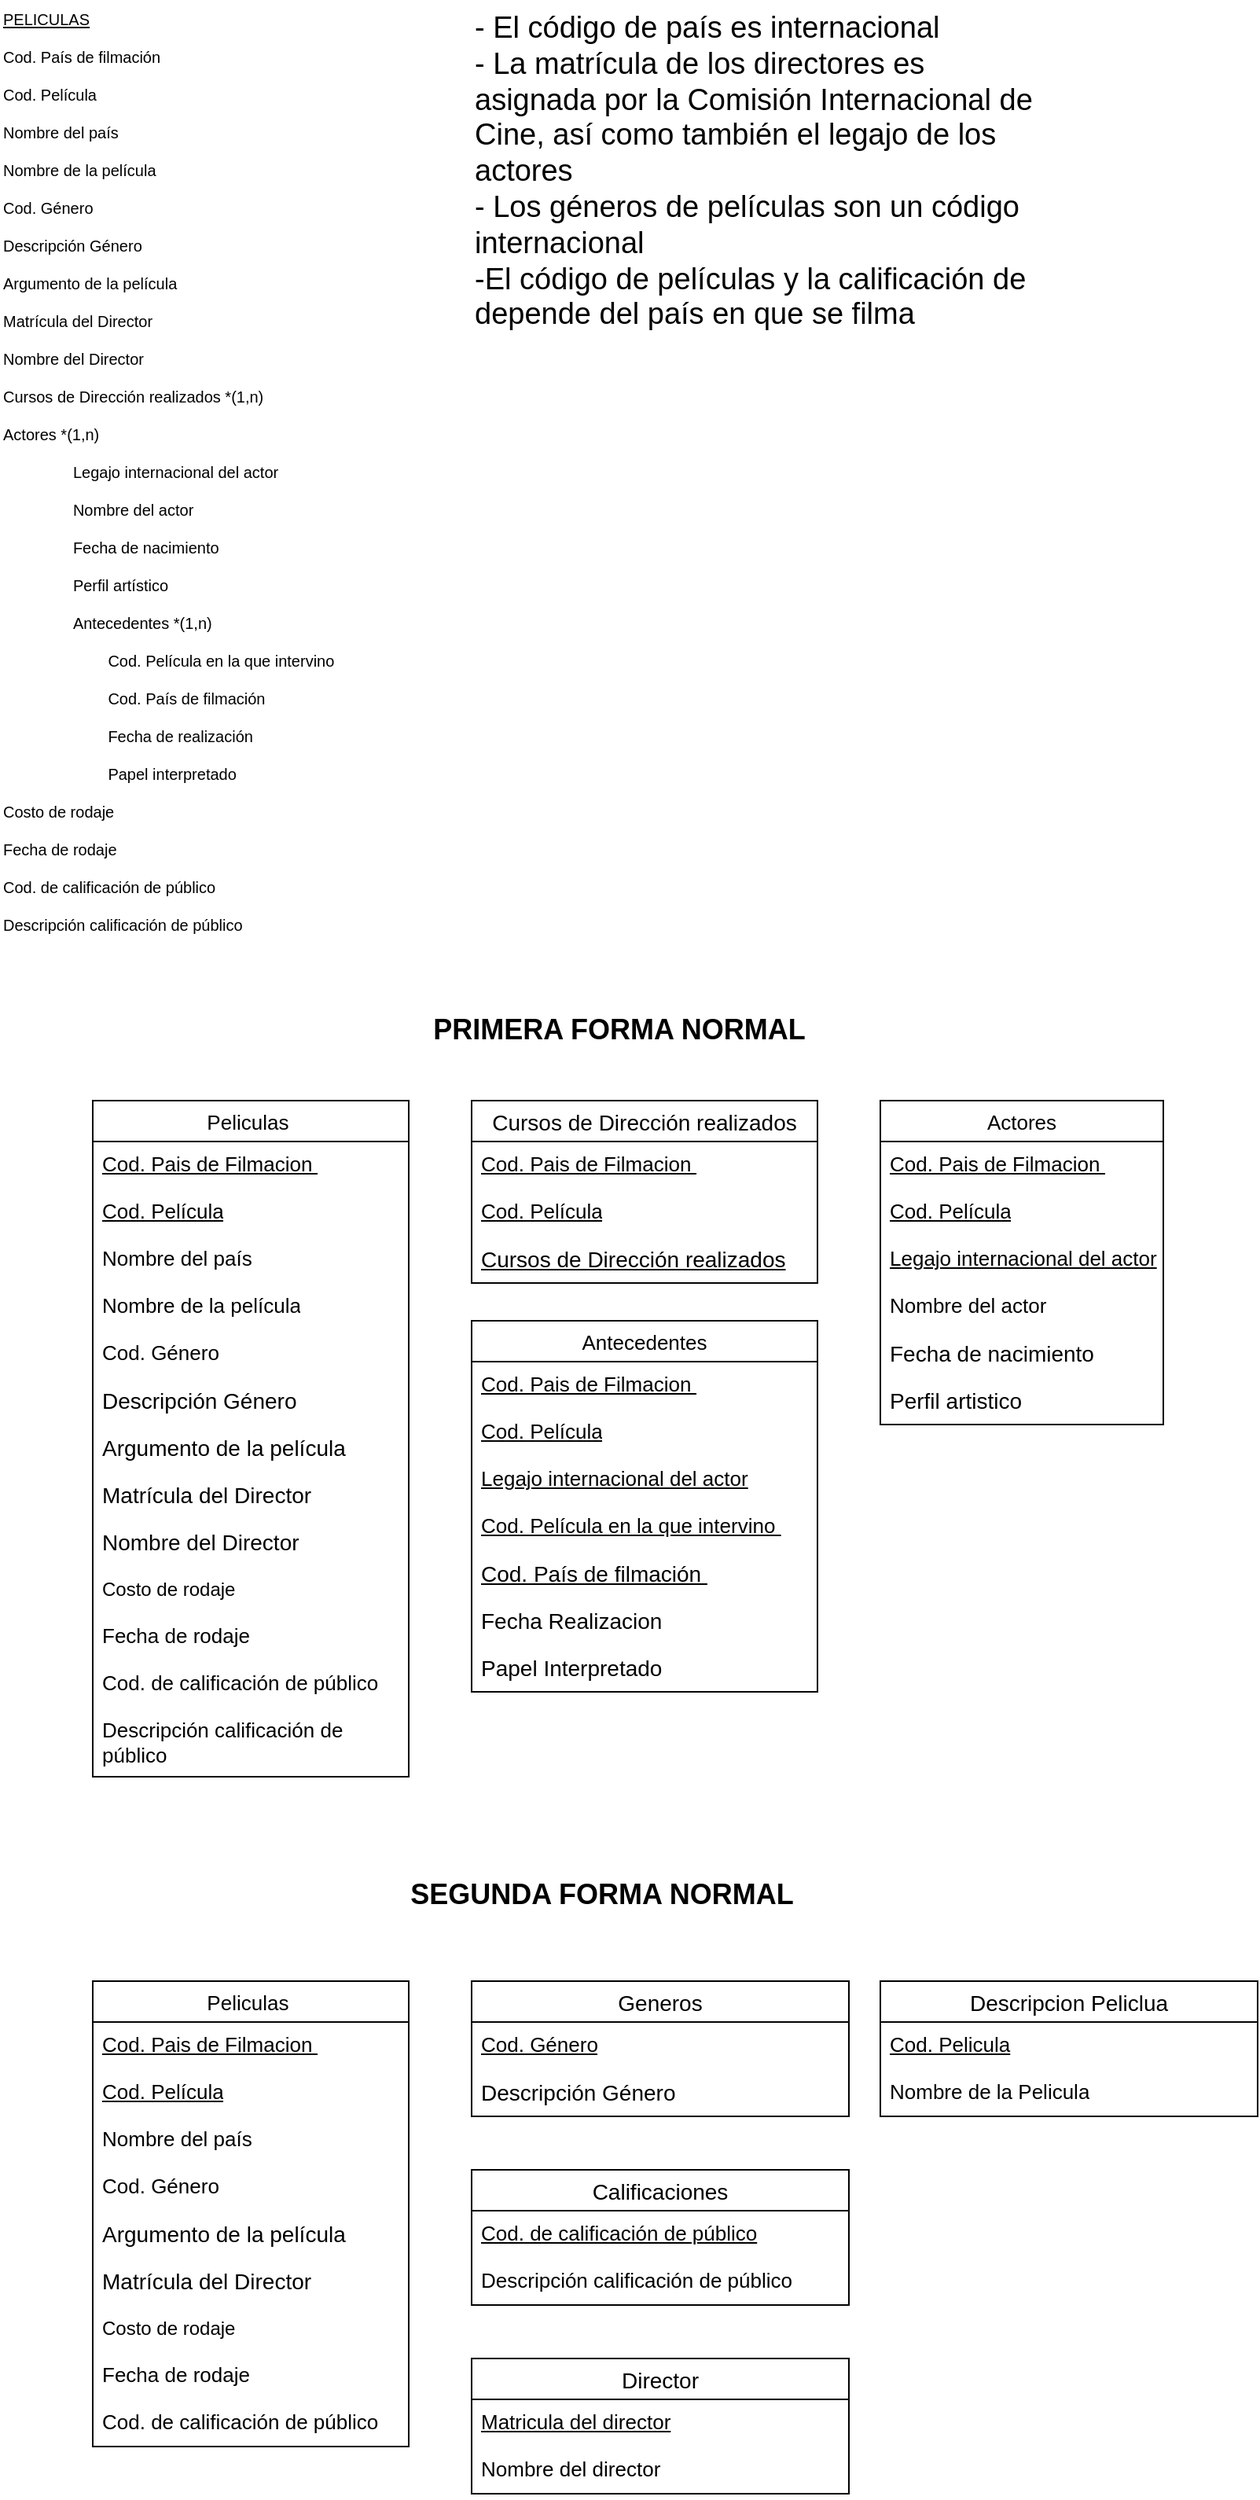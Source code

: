 <mxfile version="24.7.14">
  <diagram name="Página-1" id="6rLI40oN_04400nDU3He">
    <mxGraphModel dx="1647" dy="877" grid="1" gridSize="10" guides="1" tooltips="1" connect="1" arrows="1" fold="1" page="1" pageScale="1" pageWidth="827" pageHeight="1169" math="0" shadow="0">
      <root>
        <mxCell id="0" />
        <mxCell id="1" parent="0" />
        <mxCell id="zgShwJ9hmhgmI7BcQRLX-1" value="Peliculas " style="swimlane;fontStyle=0;childLayout=stackLayout;horizontal=1;startSize=26;horizontalStack=0;resizeParent=1;resizeParentMax=0;resizeLast=0;collapsible=1;marginBottom=0;align=center;fontSize=13;" parent="1" vertex="1">
          <mxGeometry x="79" y="720" width="201" height="430" as="geometry" />
        </mxCell>
        <mxCell id="zgShwJ9hmhgmI7BcQRLX-11" value="&lt;div style=&quot;font-size: 13px;&quot;&gt;&lt;u&gt;Cod. Pais de Filmacion&amp;nbsp;&lt;/u&gt;&lt;/div&gt;" style="text;strokeColor=none;fillColor=none;spacingLeft=4;spacingRight=4;overflow=hidden;rotatable=0;points=[[0,0.5],[1,0.5]];portConstraint=eastwest;fontSize=13;whiteSpace=wrap;html=1;" parent="zgShwJ9hmhgmI7BcQRLX-1" vertex="1">
          <mxGeometry y="26" width="201" height="30" as="geometry" />
        </mxCell>
        <mxCell id="zgShwJ9hmhgmI7BcQRLX-16" value="&lt;span style=&quot;font-size: 13px;&quot;&gt;&lt;u&gt;Cod. Película&lt;/u&gt;&lt;/span&gt;" style="text;strokeColor=none;fillColor=none;spacingLeft=4;spacingRight=4;overflow=hidden;rotatable=0;points=[[0,0.5],[1,0.5]];portConstraint=eastwest;fontSize=13;whiteSpace=wrap;html=1;" parent="zgShwJ9hmhgmI7BcQRLX-1" vertex="1">
          <mxGeometry y="56" width="201" height="30" as="geometry" />
        </mxCell>
        <mxCell id="zgShwJ9hmhgmI7BcQRLX-17" value="&lt;span style=&quot;font-size: 13px;&quot;&gt;Nombre del país&lt;/span&gt;" style="text;strokeColor=none;fillColor=none;spacingLeft=4;spacingRight=4;overflow=hidden;rotatable=0;points=[[0,0.5],[1,0.5]];portConstraint=eastwest;fontSize=13;whiteSpace=wrap;html=1;" parent="zgShwJ9hmhgmI7BcQRLX-1" vertex="1">
          <mxGeometry y="86" width="201" height="30" as="geometry" />
        </mxCell>
        <mxCell id="zgShwJ9hmhgmI7BcQRLX-18" value="&lt;span style=&quot;font-size: 13px;&quot;&gt;Nombre de la película&lt;/span&gt;" style="text;strokeColor=none;fillColor=none;spacingLeft=4;spacingRight=4;overflow=hidden;rotatable=0;points=[[0,0.5],[1,0.5]];portConstraint=eastwest;fontSize=13;whiteSpace=wrap;html=1;" parent="zgShwJ9hmhgmI7BcQRLX-1" vertex="1">
          <mxGeometry y="116" width="201" height="30" as="geometry" />
        </mxCell>
        <mxCell id="zgShwJ9hmhgmI7BcQRLX-19" value="&lt;span style=&quot;font-size: 13px;&quot;&gt;Cod. Género&lt;/span&gt;" style="text;strokeColor=none;fillColor=none;spacingLeft=4;spacingRight=4;overflow=hidden;rotatable=0;points=[[0,0.5],[1,0.5]];portConstraint=eastwest;fontSize=13;whiteSpace=wrap;html=1;" parent="zgShwJ9hmhgmI7BcQRLX-1" vertex="1">
          <mxGeometry y="146" width="201" height="30" as="geometry" />
        </mxCell>
        <mxCell id="zgShwJ9hmhgmI7BcQRLX-26" value="&lt;span style=&quot;font-size: 14px;&quot;&gt;Descripción Género&lt;/span&gt;" style="text;strokeColor=none;fillColor=none;spacingLeft=4;spacingRight=4;overflow=hidden;rotatable=0;points=[[0,0.5],[1,0.5]];portConstraint=eastwest;fontSize=14;whiteSpace=wrap;html=1;" parent="zgShwJ9hmhgmI7BcQRLX-1" vertex="1">
          <mxGeometry y="176" width="201" height="30" as="geometry" />
        </mxCell>
        <mxCell id="zgShwJ9hmhgmI7BcQRLX-27" value="&lt;span style=&quot;font-size: 14px;&quot;&gt;Argumento de la película&lt;/span&gt;" style="text;strokeColor=none;fillColor=none;spacingLeft=4;spacingRight=4;overflow=hidden;rotatable=0;points=[[0,0.5],[1,0.5]];portConstraint=eastwest;fontSize=14;whiteSpace=wrap;html=1;" parent="zgShwJ9hmhgmI7BcQRLX-1" vertex="1">
          <mxGeometry y="206" width="201" height="30" as="geometry" />
        </mxCell>
        <mxCell id="zgShwJ9hmhgmI7BcQRLX-28" value="&lt;font style=&quot;font-size: 14px;&quot;&gt;Matrícula del Director&lt;/font&gt;" style="text;strokeColor=none;fillColor=none;spacingLeft=4;spacingRight=4;overflow=hidden;rotatable=0;points=[[0,0.5],[1,0.5]];portConstraint=eastwest;fontSize=13;whiteSpace=wrap;html=1;" parent="zgShwJ9hmhgmI7BcQRLX-1" vertex="1">
          <mxGeometry y="236" width="201" height="30" as="geometry" />
        </mxCell>
        <mxCell id="zgShwJ9hmhgmI7BcQRLX-29" value="&lt;font style=&quot;font-size: 14px;&quot;&gt;Nombre del Director&lt;/font&gt;" style="text;strokeColor=none;fillColor=none;spacingLeft=4;spacingRight=4;overflow=hidden;rotatable=0;points=[[0,0.5],[1,0.5]];portConstraint=eastwest;fontSize=13;whiteSpace=wrap;html=1;" parent="zgShwJ9hmhgmI7BcQRLX-1" vertex="1">
          <mxGeometry y="266" width="201" height="30" as="geometry" />
        </mxCell>
        <mxCell id="CmvAr4aXvTPzjtb3P2h2-1" value="Costo de rodaje" style="text;strokeColor=none;fillColor=none;align=left;verticalAlign=middle;spacingLeft=4;spacingRight=4;overflow=hidden;points=[[0,0.5],[1,0.5]];portConstraint=eastwest;rotatable=0;whiteSpace=wrap;html=1;" parent="zgShwJ9hmhgmI7BcQRLX-1" vertex="1">
          <mxGeometry y="296" width="201" height="30" as="geometry" />
        </mxCell>
        <mxCell id="zgShwJ9hmhgmI7BcQRLX-30" value="Fecha de rodaje" style="text;strokeColor=none;fillColor=none;spacingLeft=4;spacingRight=4;overflow=hidden;rotatable=0;points=[[0,0.5],[1,0.5]];portConstraint=eastwest;fontSize=13;whiteSpace=wrap;html=1;" parent="zgShwJ9hmhgmI7BcQRLX-1" vertex="1">
          <mxGeometry y="326" width="201" height="30" as="geometry" />
        </mxCell>
        <mxCell id="zgShwJ9hmhgmI7BcQRLX-31" value="Cod. de calificación de público" style="text;strokeColor=none;fillColor=none;spacingLeft=4;spacingRight=4;overflow=hidden;rotatable=0;points=[[0,0.5],[1,0.5]];portConstraint=eastwest;fontSize=13;whiteSpace=wrap;html=1;" parent="zgShwJ9hmhgmI7BcQRLX-1" vertex="1">
          <mxGeometry y="356" width="201" height="30" as="geometry" />
        </mxCell>
        <mxCell id="zgShwJ9hmhgmI7BcQRLX-32" value="Descripción calificación de público" style="text;strokeColor=none;fillColor=none;spacingLeft=4;spacingRight=4;overflow=hidden;rotatable=0;points=[[0,0.5],[1,0.5]];portConstraint=eastwest;fontSize=13;whiteSpace=wrap;html=1;" parent="zgShwJ9hmhgmI7BcQRLX-1" vertex="1">
          <mxGeometry y="386" width="201" height="44" as="geometry" />
        </mxCell>
        <mxCell id="zgShwJ9hmhgmI7BcQRLX-14" value="&lt;u&gt;PELICULAS&lt;/u&gt;&lt;br style=&quot;font-size: 10px;&quot;&gt;&lt;br style=&quot;font-size: 10px;&quot;&gt;Cod. País de filmación&lt;br style=&quot;font-size: 10px;&quot;&gt;&lt;br style=&quot;font-size: 10px;&quot;&gt;Cod. Película&lt;br style=&quot;font-size: 10px;&quot;&gt;&lt;br style=&quot;font-size: 10px;&quot;&gt;Nombre del país&lt;br style=&quot;font-size: 10px;&quot;&gt;&lt;br style=&quot;font-size: 10px;&quot;&gt;Nombre de la película&lt;br style=&quot;font-size: 10px;&quot;&gt;&lt;br style=&quot;font-size: 10px;&quot;&gt;Cod. Género&lt;br style=&quot;font-size: 10px;&quot;&gt;&lt;br style=&quot;font-size: 10px;&quot;&gt;Descripción Género&lt;br style=&quot;font-size: 10px;&quot;&gt;&lt;br style=&quot;font-size: 10px;&quot;&gt;Argumento de la película&lt;br style=&quot;font-size: 10px;&quot;&gt;&lt;br style=&quot;font-size: 10px;&quot;&gt;Matrícula del Director&lt;br style=&quot;font-size: 10px;&quot;&gt;&lt;br style=&quot;font-size: 10px;&quot;&gt;Nombre del Director&lt;br style=&quot;font-size: 10px;&quot;&gt;&lt;br style=&quot;font-size: 10px;&quot;&gt;Cursos de Dirección realizados *(1,n)&lt;br style=&quot;font-size: 10px;&quot;&gt;&lt;br style=&quot;font-size: 10px;&quot;&gt;Actores *(1,n)&lt;br style=&quot;font-size: 10px;&quot;&gt;&lt;br style=&quot;font-size: 10px;&quot;&gt;&lt;span style=&quot;white-space: pre; font-size: 10px;&quot;&gt;&#x9;&lt;/span&gt;&lt;span style=&quot;white-space: pre; font-size: 10px;&quot;&gt;&#x9;&lt;/span&gt;Legajo internacional del actor&lt;br style=&quot;font-size: 10px;&quot;&gt;&lt;br style=&quot;font-size: 10px;&quot;&gt;&lt;span style=&quot;white-space: pre; font-size: 10px;&quot;&gt;&#x9;&lt;/span&gt;&lt;span style=&quot;white-space: pre; font-size: 10px;&quot;&gt;&#x9;&lt;/span&gt;Nombre del actor&lt;br style=&quot;font-size: 10px;&quot;&gt;&lt;br style=&quot;font-size: 10px;&quot;&gt;&lt;span style=&quot;white-space: pre; font-size: 10px;&quot;&gt;&#x9;&lt;/span&gt;&lt;span style=&quot;white-space: pre; font-size: 10px;&quot;&gt;&#x9;&lt;/span&gt;Fecha de nacimiento&lt;br style=&quot;font-size: 10px;&quot;&gt;&lt;br style=&quot;font-size: 10px;&quot;&gt;&lt;span style=&quot;white-space: pre; font-size: 10px;&quot;&gt;&#x9;&lt;/span&gt;&lt;span style=&quot;white-space: pre; font-size: 10px;&quot;&gt;&#x9;&lt;/span&gt;Perfil artístico&lt;br style=&quot;font-size: 10px;&quot;&gt;&lt;br style=&quot;font-size: 10px;&quot;&gt;&lt;span style=&quot;white-space: pre; font-size: 10px;&quot;&gt;&#x9;&lt;/span&gt;&lt;span style=&quot;white-space: pre; font-size: 10px;&quot;&gt;&#x9;&lt;/span&gt;Antecedentes *(1,n)&lt;br style=&quot;font-size: 10px;&quot;&gt;&lt;br style=&quot;font-size: 10px;&quot;&gt;&lt;span style=&quot;white-space: pre; font-size: 10px;&quot;&gt;&#x9;&lt;/span&gt;&lt;span style=&quot;white-space: pre; font-size: 10px;&quot;&gt;&#x9;&lt;/span&gt;&lt;span style=&quot;white-space: pre; font-size: 10px;&quot;&gt;&#x9;&lt;/span&gt;Cod. Película en la que intervino&lt;br style=&quot;font-size: 10px;&quot;&gt;&lt;br style=&quot;font-size: 10px;&quot;&gt;&lt;span style=&quot;white-space: pre; font-size: 10px;&quot;&gt;&#x9;&lt;/span&gt;&lt;span style=&quot;white-space: pre; font-size: 10px;&quot;&gt;&#x9;&lt;/span&gt;&lt;span style=&quot;white-space: pre; font-size: 10px;&quot;&gt;&#x9;&lt;/span&gt;Cod. País de filmación&lt;br style=&quot;font-size: 10px;&quot;&gt;&lt;br style=&quot;font-size: 10px;&quot;&gt;&lt;span style=&quot;white-space: pre; font-size: 10px;&quot;&gt;&#x9;&lt;/span&gt;&lt;span style=&quot;white-space: pre; font-size: 10px;&quot;&gt;&#x9;&lt;/span&gt;&lt;span style=&quot;white-space: pre; font-size: 10px;&quot;&gt;&#x9;&lt;/span&gt;Fecha de realización&lt;br style=&quot;font-size: 10px;&quot;&gt;&lt;br style=&quot;font-size: 10px;&quot;&gt;&lt;span style=&quot;white-space: pre; font-size: 10px;&quot;&gt;&#x9;&lt;/span&gt;&lt;span style=&quot;white-space: pre; font-size: 10px;&quot;&gt;&#x9;&lt;/span&gt;&lt;span style=&quot;white-space: pre; font-size: 10px;&quot;&gt;&#x9;&lt;/span&gt;Papel interpretado&lt;br style=&quot;font-size: 10px;&quot;&gt;&lt;br style=&quot;font-size: 10px;&quot;&gt;Costo de rodaje&lt;br style=&quot;font-size: 10px;&quot;&gt;&lt;br style=&quot;font-size: 10px;&quot;&gt;Fecha de rodaje&lt;br style=&quot;font-size: 10px;&quot;&gt;&lt;br style=&quot;font-size: 10px;&quot;&gt;Cod. de calificación de público&lt;br style=&quot;font-size: 10px;&quot;&gt;&lt;br style=&quot;font-size: 10px;&quot;&gt;Descripción calificación de público" style="text;whiteSpace=wrap;html=1;fontSize=10;" parent="1" vertex="1">
          <mxGeometry x="20" y="20" width="300" height="614" as="geometry" />
        </mxCell>
        <mxCell id="zgShwJ9hmhgmI7BcQRLX-15" value="- El código de país es internacional&#xa;- La matrícula de los directores es&#xa;asignada por la Comisión Internacional de&#xa;Cine, así como también el legajo de los&#xa;actores&#xa;- Los géneros de películas son un código&#xa;internacional&#xa;-El código de películas y la calificación de&#xa;depende del país en que se filma" style="text;whiteSpace=wrap;html=1;fontSize=19;" parent="1" vertex="1">
          <mxGeometry x="320" y="20" width="370" height="280" as="geometry" />
        </mxCell>
        <mxCell id="zgShwJ9hmhgmI7BcQRLX-35" value="&lt;b&gt;&lt;font style=&quot;font-size: 18px;&quot;&gt;PRIMERA FORMA NORMAL&lt;/font&gt;&lt;/b&gt;" style="text;html=1;align=center;verticalAlign=middle;whiteSpace=wrap;rounded=0;" parent="1" vertex="1">
          <mxGeometry x="274" y="660" width="280" height="30" as="geometry" />
        </mxCell>
        <mxCell id="Rx_28gzDsWs1YYP2cIg9-1" value="Cursos de Dirección realizados" style="swimlane;fontStyle=0;childLayout=stackLayout;horizontal=1;startSize=26;horizontalStack=0;resizeParent=1;resizeParentMax=0;resizeLast=0;collapsible=1;marginBottom=0;align=center;fontSize=14;" parent="1" vertex="1">
          <mxGeometry x="320" y="720" width="220" height="116" as="geometry" />
        </mxCell>
        <mxCell id="Rx_28gzDsWs1YYP2cIg9-2" value="&lt;u style=&quot;font-size: 13px;&quot;&gt;Cod. Pais de Filmacion&amp;nbsp;&lt;/u&gt;" style="text;strokeColor=none;fillColor=none;spacingLeft=4;spacingRight=4;overflow=hidden;rotatable=0;points=[[0,0.5],[1,0.5]];portConstraint=eastwest;fontSize=12;whiteSpace=wrap;html=1;" parent="Rx_28gzDsWs1YYP2cIg9-1" vertex="1">
          <mxGeometry y="26" width="220" height="30" as="geometry" />
        </mxCell>
        <mxCell id="Rx_28gzDsWs1YYP2cIg9-3" value="&lt;u style=&quot;font-size: 13px;&quot;&gt;Cod. Película&lt;/u&gt;" style="text;strokeColor=none;fillColor=none;spacingLeft=4;spacingRight=4;overflow=hidden;rotatable=0;points=[[0,0.5],[1,0.5]];portConstraint=eastwest;fontSize=12;whiteSpace=wrap;html=1;" parent="Rx_28gzDsWs1YYP2cIg9-1" vertex="1">
          <mxGeometry y="56" width="220" height="30" as="geometry" />
        </mxCell>
        <mxCell id="Rx_28gzDsWs1YYP2cIg9-4" value="&lt;span style=&quot;font-size: 14px; text-align: center; text-wrap: nowrap;&quot;&gt;&lt;u&gt;Cursos de Dirección realizados&lt;/u&gt;&lt;/span&gt;" style="text;strokeColor=none;fillColor=none;spacingLeft=4;spacingRight=4;overflow=hidden;rotatable=0;points=[[0,0.5],[1,0.5]];portConstraint=eastwest;fontSize=12;whiteSpace=wrap;html=1;" parent="Rx_28gzDsWs1YYP2cIg9-1" vertex="1">
          <mxGeometry y="86" width="220" height="30" as="geometry" />
        </mxCell>
        <mxCell id="IcxLph1K7BprpmY6Rb8W-1" value="Actores" style="swimlane;fontStyle=0;childLayout=stackLayout;horizontal=1;startSize=26;horizontalStack=0;resizeParent=1;resizeParentMax=0;resizeLast=0;collapsible=1;marginBottom=0;align=center;fontSize=13;" parent="1" vertex="1">
          <mxGeometry x="580" y="720" width="180" height="206" as="geometry" />
        </mxCell>
        <mxCell id="IcxLph1K7BprpmY6Rb8W-2" value="&lt;div style=&quot;font-size: 13px;&quot;&gt;&lt;u&gt;Cod. Pais de Filmacion&amp;nbsp;&lt;/u&gt;&lt;/div&gt;" style="text;strokeColor=none;fillColor=none;spacingLeft=4;spacingRight=4;overflow=hidden;rotatable=0;points=[[0,0.5],[1,0.5]];portConstraint=eastwest;fontSize=13;whiteSpace=wrap;html=1;" parent="IcxLph1K7BprpmY6Rb8W-1" vertex="1">
          <mxGeometry y="26" width="180" height="30" as="geometry" />
        </mxCell>
        <mxCell id="IcxLph1K7BprpmY6Rb8W-3" value="&lt;span style=&quot;font-size: 13px;&quot;&gt;&lt;u&gt;Cod. Película&lt;/u&gt;&lt;/span&gt;" style="text;strokeColor=none;fillColor=none;spacingLeft=4;spacingRight=4;overflow=hidden;rotatable=0;points=[[0,0.5],[1,0.5]];portConstraint=eastwest;fontSize=13;whiteSpace=wrap;html=1;" parent="IcxLph1K7BprpmY6Rb8W-1" vertex="1">
          <mxGeometry y="56" width="180" height="30" as="geometry" />
        </mxCell>
        <mxCell id="IcxLph1K7BprpmY6Rb8W-5" value="&lt;span style=&quot;font-size: 13px;&quot;&gt;&lt;u&gt;Legajo internacional del actor&lt;/u&gt;&lt;/span&gt;" style="text;strokeColor=none;fillColor=none;spacingLeft=4;spacingRight=4;overflow=hidden;rotatable=0;points=[[0,0.5],[1,0.5]];portConstraint=eastwest;fontSize=13;whiteSpace=wrap;html=1;" parent="IcxLph1K7BprpmY6Rb8W-1" vertex="1">
          <mxGeometry y="86" width="180" height="30" as="geometry" />
        </mxCell>
        <mxCell id="IcxLph1K7BprpmY6Rb8W-6" value="&lt;span style=&quot;font-size: 13px;&quot;&gt;Nombre del actor&lt;/span&gt;" style="text;strokeColor=none;fillColor=none;spacingLeft=4;spacingRight=4;overflow=hidden;rotatable=0;points=[[0,0.5],[1,0.5]];portConstraint=eastwest;fontSize=13;whiteSpace=wrap;html=1;" parent="IcxLph1K7BprpmY6Rb8W-1" vertex="1">
          <mxGeometry y="116" width="180" height="30" as="geometry" />
        </mxCell>
        <mxCell id="IcxLph1K7BprpmY6Rb8W-7" value="&lt;span style=&quot;font-size: 14px;&quot;&gt;Fecha de nacimiento&lt;/span&gt;" style="text;strokeColor=none;fillColor=none;spacingLeft=4;spacingRight=4;overflow=hidden;rotatable=0;points=[[0,0.5],[1,0.5]];portConstraint=eastwest;fontSize=14;whiteSpace=wrap;html=1;" parent="IcxLph1K7BprpmY6Rb8W-1" vertex="1">
          <mxGeometry y="146" width="180" height="30" as="geometry" />
        </mxCell>
        <mxCell id="IcxLph1K7BprpmY6Rb8W-8" value="&lt;span style=&quot;font-size: 14px;&quot;&gt;Perfil artistico&lt;/span&gt;" style="text;strokeColor=none;fillColor=none;spacingLeft=4;spacingRight=4;overflow=hidden;rotatable=0;points=[[0,0.5],[1,0.5]];portConstraint=eastwest;fontSize=14;whiteSpace=wrap;html=1;" parent="IcxLph1K7BprpmY6Rb8W-1" vertex="1">
          <mxGeometry y="176" width="180" height="30" as="geometry" />
        </mxCell>
        <mxCell id="q88mFo1mCa84DCh63sVb-1" value="Antecedentes" style="swimlane;fontStyle=0;childLayout=stackLayout;horizontal=1;startSize=26;horizontalStack=0;resizeParent=1;resizeParentMax=0;resizeLast=0;collapsible=1;marginBottom=0;align=center;fontSize=13;" parent="1" vertex="1">
          <mxGeometry x="320" y="860" width="220" height="236" as="geometry" />
        </mxCell>
        <mxCell id="q88mFo1mCa84DCh63sVb-2" value="&lt;div style=&quot;font-size: 13px;&quot;&gt;&lt;u&gt;Cod. Pais de Filmacion&amp;nbsp;&lt;/u&gt;&lt;/div&gt;" style="text;strokeColor=none;fillColor=none;spacingLeft=4;spacingRight=4;overflow=hidden;rotatable=0;points=[[0,0.5],[1,0.5]];portConstraint=eastwest;fontSize=13;whiteSpace=wrap;html=1;" parent="q88mFo1mCa84DCh63sVb-1" vertex="1">
          <mxGeometry y="26" width="220" height="30" as="geometry" />
        </mxCell>
        <mxCell id="q88mFo1mCa84DCh63sVb-3" value="&lt;span style=&quot;font-size: 13px;&quot;&gt;&lt;u&gt;Cod. Película&lt;/u&gt;&lt;/span&gt;" style="text;strokeColor=none;fillColor=none;spacingLeft=4;spacingRight=4;overflow=hidden;rotatable=0;points=[[0,0.5],[1,0.5]];portConstraint=eastwest;fontSize=13;whiteSpace=wrap;html=1;" parent="q88mFo1mCa84DCh63sVb-1" vertex="1">
          <mxGeometry y="56" width="220" height="30" as="geometry" />
        </mxCell>
        <mxCell id="q88mFo1mCa84DCh63sVb-4" value="&lt;span style=&quot;font-size: 13px;&quot;&gt;&lt;u&gt;Legajo internacional del actor&lt;/u&gt;&lt;/span&gt;" style="text;strokeColor=none;fillColor=none;spacingLeft=4;spacingRight=4;overflow=hidden;rotatable=0;points=[[0,0.5],[1,0.5]];portConstraint=eastwest;fontSize=13;whiteSpace=wrap;html=1;" parent="q88mFo1mCa84DCh63sVb-1" vertex="1">
          <mxGeometry y="86" width="220" height="30" as="geometry" />
        </mxCell>
        <mxCell id="q88mFo1mCa84DCh63sVb-5" value="&lt;u&gt;Cod. Película en la que intervino&amp;nbsp;&lt;/u&gt;" style="text;strokeColor=none;fillColor=none;spacingLeft=4;spacingRight=4;overflow=hidden;rotatable=0;points=[[0,0.5],[1,0.5]];portConstraint=eastwest;fontSize=13;whiteSpace=wrap;html=1;" parent="q88mFo1mCa84DCh63sVb-1" vertex="1">
          <mxGeometry y="116" width="220" height="30" as="geometry" />
        </mxCell>
        <mxCell id="q88mFo1mCa84DCh63sVb-6" value="&lt;u&gt;Cod. País de filmación&amp;nbsp;&lt;/u&gt;" style="text;strokeColor=none;fillColor=none;spacingLeft=4;spacingRight=4;overflow=hidden;rotatable=0;points=[[0,0.5],[1,0.5]];portConstraint=eastwest;fontSize=14;whiteSpace=wrap;html=1;" parent="q88mFo1mCa84DCh63sVb-1" vertex="1">
          <mxGeometry y="146" width="220" height="30" as="geometry" />
        </mxCell>
        <mxCell id="q88mFo1mCa84DCh63sVb-7" value="&lt;span style=&quot;font-size: 14px;&quot;&gt;Fecha Realizacion&lt;/span&gt;&lt;div&gt;&lt;span style=&quot;font-size: 14px;&quot;&gt;&lt;br&gt;&lt;/span&gt;&lt;/div&gt;" style="text;strokeColor=none;fillColor=none;spacingLeft=4;spacingRight=4;overflow=hidden;rotatable=0;points=[[0,0.5],[1,0.5]];portConstraint=eastwest;fontSize=14;whiteSpace=wrap;html=1;" parent="q88mFo1mCa84DCh63sVb-1" vertex="1">
          <mxGeometry y="176" width="220" height="30" as="geometry" />
        </mxCell>
        <mxCell id="q88mFo1mCa84DCh63sVb-8" value="&lt;div&gt;&lt;span style=&quot;font-size: 14px;&quot;&gt;Papel Interpretado&lt;/span&gt;&lt;/div&gt;" style="text;strokeColor=none;fillColor=none;spacingLeft=4;spacingRight=4;overflow=hidden;rotatable=0;points=[[0,0.5],[1,0.5]];portConstraint=eastwest;fontSize=14;whiteSpace=wrap;html=1;" parent="q88mFo1mCa84DCh63sVb-1" vertex="1">
          <mxGeometry y="206" width="220" height="30" as="geometry" />
        </mxCell>
        <mxCell id="PDYh7M2CTfWgpDHB2hwc-1" value="&lt;b&gt;&lt;font style=&quot;font-size: 18px;&quot;&gt;SEGUNDA FORMA NORMAL&lt;/font&gt;&lt;/b&gt;" style="text;html=1;align=center;verticalAlign=middle;whiteSpace=wrap;rounded=0;" parent="1" vertex="1">
          <mxGeometry x="263" y="1210" width="280" height="30" as="geometry" />
        </mxCell>
        <mxCell id="PDYh7M2CTfWgpDHB2hwc-2" value="Peliculas " style="swimlane;fontStyle=0;childLayout=stackLayout;horizontal=1;startSize=26;horizontalStack=0;resizeParent=1;resizeParentMax=0;resizeLast=0;collapsible=1;marginBottom=0;align=center;fontSize=13;" parent="1" vertex="1">
          <mxGeometry x="79" y="1280" width="201" height="296" as="geometry" />
        </mxCell>
        <mxCell id="PDYh7M2CTfWgpDHB2hwc-3" value="&lt;div style=&quot;font-size: 13px;&quot;&gt;&lt;u&gt;Cod. Pais de Filmacion&amp;nbsp;&lt;/u&gt;&lt;/div&gt;" style="text;strokeColor=none;fillColor=none;spacingLeft=4;spacingRight=4;overflow=hidden;rotatable=0;points=[[0,0.5],[1,0.5]];portConstraint=eastwest;fontSize=13;whiteSpace=wrap;html=1;" parent="PDYh7M2CTfWgpDHB2hwc-2" vertex="1">
          <mxGeometry y="26" width="201" height="30" as="geometry" />
        </mxCell>
        <mxCell id="PDYh7M2CTfWgpDHB2hwc-4" value="&lt;span style=&quot;font-size: 13px;&quot;&gt;&lt;u&gt;Cod. Película&lt;/u&gt;&lt;/span&gt;" style="text;strokeColor=none;fillColor=none;spacingLeft=4;spacingRight=4;overflow=hidden;rotatable=0;points=[[0,0.5],[1,0.5]];portConstraint=eastwest;fontSize=13;whiteSpace=wrap;html=1;" parent="PDYh7M2CTfWgpDHB2hwc-2" vertex="1">
          <mxGeometry y="56" width="201" height="30" as="geometry" />
        </mxCell>
        <mxCell id="PDYh7M2CTfWgpDHB2hwc-5" value="&lt;span style=&quot;font-size: 13px;&quot;&gt;Nombre del país&lt;/span&gt;" style="text;strokeColor=none;fillColor=none;spacingLeft=4;spacingRight=4;overflow=hidden;rotatable=0;points=[[0,0.5],[1,0.5]];portConstraint=eastwest;fontSize=13;whiteSpace=wrap;html=1;" parent="PDYh7M2CTfWgpDHB2hwc-2" vertex="1">
          <mxGeometry y="86" width="201" height="30" as="geometry" />
        </mxCell>
        <mxCell id="PDYh7M2CTfWgpDHB2hwc-7" value="&lt;span style=&quot;font-size: 13px;&quot;&gt;Cod. Género&lt;/span&gt;" style="text;strokeColor=none;fillColor=none;spacingLeft=4;spacingRight=4;overflow=hidden;rotatable=0;points=[[0,0.5],[1,0.5]];portConstraint=eastwest;fontSize=13;whiteSpace=wrap;html=1;" parent="PDYh7M2CTfWgpDHB2hwc-2" vertex="1">
          <mxGeometry y="116" width="201" height="30" as="geometry" />
        </mxCell>
        <mxCell id="PDYh7M2CTfWgpDHB2hwc-9" value="&lt;span style=&quot;font-size: 14px;&quot;&gt;Argumento de la película&lt;/span&gt;" style="text;strokeColor=none;fillColor=none;spacingLeft=4;spacingRight=4;overflow=hidden;rotatable=0;points=[[0,0.5],[1,0.5]];portConstraint=eastwest;fontSize=14;whiteSpace=wrap;html=1;" parent="PDYh7M2CTfWgpDHB2hwc-2" vertex="1">
          <mxGeometry y="146" width="201" height="30" as="geometry" />
        </mxCell>
        <mxCell id="PDYh7M2CTfWgpDHB2hwc-10" value="&lt;font style=&quot;font-size: 14px;&quot;&gt;Matrícula del Director&lt;/font&gt;" style="text;strokeColor=none;fillColor=none;spacingLeft=4;spacingRight=4;overflow=hidden;rotatable=0;points=[[0,0.5],[1,0.5]];portConstraint=eastwest;fontSize=13;whiteSpace=wrap;html=1;" parent="PDYh7M2CTfWgpDHB2hwc-2" vertex="1">
          <mxGeometry y="176" width="201" height="30" as="geometry" />
        </mxCell>
        <mxCell id="PDYh7M2CTfWgpDHB2hwc-12" value="Costo de rodaje" style="text;strokeColor=none;fillColor=none;align=left;verticalAlign=middle;spacingLeft=4;spacingRight=4;overflow=hidden;points=[[0,0.5],[1,0.5]];portConstraint=eastwest;rotatable=0;whiteSpace=wrap;html=1;" parent="PDYh7M2CTfWgpDHB2hwc-2" vertex="1">
          <mxGeometry y="206" width="201" height="30" as="geometry" />
        </mxCell>
        <mxCell id="PDYh7M2CTfWgpDHB2hwc-13" value="Fecha de rodaje" style="text;strokeColor=none;fillColor=none;spacingLeft=4;spacingRight=4;overflow=hidden;rotatable=0;points=[[0,0.5],[1,0.5]];portConstraint=eastwest;fontSize=13;whiteSpace=wrap;html=1;" parent="PDYh7M2CTfWgpDHB2hwc-2" vertex="1">
          <mxGeometry y="236" width="201" height="30" as="geometry" />
        </mxCell>
        <mxCell id="PDYh7M2CTfWgpDHB2hwc-14" value="Cod. de calificación de público" style="text;strokeColor=none;fillColor=none;spacingLeft=4;spacingRight=4;overflow=hidden;rotatable=0;points=[[0,0.5],[1,0.5]];portConstraint=eastwest;fontSize=13;whiteSpace=wrap;html=1;" parent="PDYh7M2CTfWgpDHB2hwc-2" vertex="1">
          <mxGeometry y="266" width="201" height="30" as="geometry" />
        </mxCell>
        <mxCell id="PDYh7M2CTfWgpDHB2hwc-16" value="Generos" style="swimlane;fontStyle=0;childLayout=stackLayout;horizontal=1;startSize=26;horizontalStack=0;resizeParent=1;resizeParentMax=0;resizeLast=0;collapsible=1;marginBottom=0;align=center;fontSize=14;" parent="1" vertex="1">
          <mxGeometry x="320" y="1280" width="240" height="86" as="geometry" />
        </mxCell>
        <mxCell id="PDYh7M2CTfWgpDHB2hwc-17" value="&lt;span style=&quot;font-size: 13px;&quot;&gt;&lt;u&gt;Cod. Género&lt;/u&gt;&lt;/span&gt;" style="text;strokeColor=none;fillColor=none;spacingLeft=4;spacingRight=4;overflow=hidden;rotatable=0;points=[[0,0.5],[1,0.5]];portConstraint=eastwest;fontSize=12;whiteSpace=wrap;html=1;" parent="PDYh7M2CTfWgpDHB2hwc-16" vertex="1">
          <mxGeometry y="26" width="240" height="30" as="geometry" />
        </mxCell>
        <mxCell id="PDYh7M2CTfWgpDHB2hwc-18" value="&lt;span style=&quot;font-size: 14px;&quot;&gt;Descripción Género&lt;/span&gt;" style="text;strokeColor=none;fillColor=none;spacingLeft=4;spacingRight=4;overflow=hidden;rotatable=0;points=[[0,0.5],[1,0.5]];portConstraint=eastwest;fontSize=12;whiteSpace=wrap;html=1;" parent="PDYh7M2CTfWgpDHB2hwc-16" vertex="1">
          <mxGeometry y="56" width="240" height="30" as="geometry" />
        </mxCell>
        <mxCell id="YSYr7P1KxAlZpb0OfoEZ-1" value="Calificaciones" style="swimlane;fontStyle=0;childLayout=stackLayout;horizontal=1;startSize=26;horizontalStack=0;resizeParent=1;resizeParentMax=0;resizeLast=0;collapsible=1;marginBottom=0;align=center;fontSize=14;" parent="1" vertex="1">
          <mxGeometry x="320" y="1400" width="240" height="86" as="geometry" />
        </mxCell>
        <mxCell id="YSYr7P1KxAlZpb0OfoEZ-2" value="&lt;span style=&quot;font-size: 13px;&quot;&gt;&lt;u&gt;Cod. de calificación de público&lt;/u&gt;&lt;/span&gt;" style="text;strokeColor=none;fillColor=none;spacingLeft=4;spacingRight=4;overflow=hidden;rotatable=0;points=[[0,0.5],[1,0.5]];portConstraint=eastwest;fontSize=12;whiteSpace=wrap;html=1;" parent="YSYr7P1KxAlZpb0OfoEZ-1" vertex="1">
          <mxGeometry y="26" width="240" height="30" as="geometry" />
        </mxCell>
        <mxCell id="YSYr7P1KxAlZpb0OfoEZ-3" value="&lt;span style=&quot;font-size: 13px;&quot;&gt;Descripción calificación de público&lt;/span&gt;" style="text;strokeColor=none;fillColor=none;spacingLeft=4;spacingRight=4;overflow=hidden;rotatable=0;points=[[0,0.5],[1,0.5]];portConstraint=eastwest;fontSize=12;whiteSpace=wrap;html=1;" parent="YSYr7P1KxAlZpb0OfoEZ-1" vertex="1">
          <mxGeometry y="56" width="240" height="30" as="geometry" />
        </mxCell>
        <mxCell id="NSbU4VSWidq7NyurJ5DD-1" value="Director" style="swimlane;fontStyle=0;childLayout=stackLayout;horizontal=1;startSize=26;horizontalStack=0;resizeParent=1;resizeParentMax=0;resizeLast=0;collapsible=1;marginBottom=0;align=center;fontSize=14;" vertex="1" parent="1">
          <mxGeometry x="320" y="1520" width="240" height="86" as="geometry" />
        </mxCell>
        <mxCell id="NSbU4VSWidq7NyurJ5DD-2" value="&lt;span style=&quot;font-size: 13px;&quot;&gt;&lt;u&gt;Matricula del director&lt;/u&gt;&lt;/span&gt;" style="text;strokeColor=none;fillColor=none;spacingLeft=4;spacingRight=4;overflow=hidden;rotatable=0;points=[[0,0.5],[1,0.5]];portConstraint=eastwest;fontSize=12;whiteSpace=wrap;html=1;" vertex="1" parent="NSbU4VSWidq7NyurJ5DD-1">
          <mxGeometry y="26" width="240" height="30" as="geometry" />
        </mxCell>
        <mxCell id="NSbU4VSWidq7NyurJ5DD-3" value="&lt;span style=&quot;font-size: 13px;&quot;&gt;Nombre del director&amp;nbsp;&lt;/span&gt;" style="text;strokeColor=none;fillColor=none;spacingLeft=4;spacingRight=4;overflow=hidden;rotatable=0;points=[[0,0.5],[1,0.5]];portConstraint=eastwest;fontSize=12;whiteSpace=wrap;html=1;" vertex="1" parent="NSbU4VSWidq7NyurJ5DD-1">
          <mxGeometry y="56" width="240" height="30" as="geometry" />
        </mxCell>
        <mxCell id="NSbU4VSWidq7NyurJ5DD-7" value="Descripcion Peliclua" style="swimlane;fontStyle=0;childLayout=stackLayout;horizontal=1;startSize=26;horizontalStack=0;resizeParent=1;resizeParentMax=0;resizeLast=0;collapsible=1;marginBottom=0;align=center;fontSize=14;" vertex="1" parent="1">
          <mxGeometry x="580" y="1280" width="240" height="86" as="geometry" />
        </mxCell>
        <mxCell id="NSbU4VSWidq7NyurJ5DD-8" value="&lt;span style=&quot;font-size: 13px;&quot;&gt;&lt;u&gt;Cod. Pelicula&lt;/u&gt;&lt;/span&gt;" style="text;strokeColor=none;fillColor=none;spacingLeft=4;spacingRight=4;overflow=hidden;rotatable=0;points=[[0,0.5],[1,0.5]];portConstraint=eastwest;fontSize=12;whiteSpace=wrap;html=1;" vertex="1" parent="NSbU4VSWidq7NyurJ5DD-7">
          <mxGeometry y="26" width="240" height="30" as="geometry" />
        </mxCell>
        <mxCell id="NSbU4VSWidq7NyurJ5DD-9" value="&lt;span style=&quot;font-size: 13px;&quot;&gt;Nombre de la Pelicula&lt;/span&gt;" style="text;strokeColor=none;fillColor=none;spacingLeft=4;spacingRight=4;overflow=hidden;rotatable=0;points=[[0,0.5],[1,0.5]];portConstraint=eastwest;fontSize=12;whiteSpace=wrap;html=1;" vertex="1" parent="NSbU4VSWidq7NyurJ5DD-7">
          <mxGeometry y="56" width="240" height="30" as="geometry" />
        </mxCell>
      </root>
    </mxGraphModel>
  </diagram>
</mxfile>
